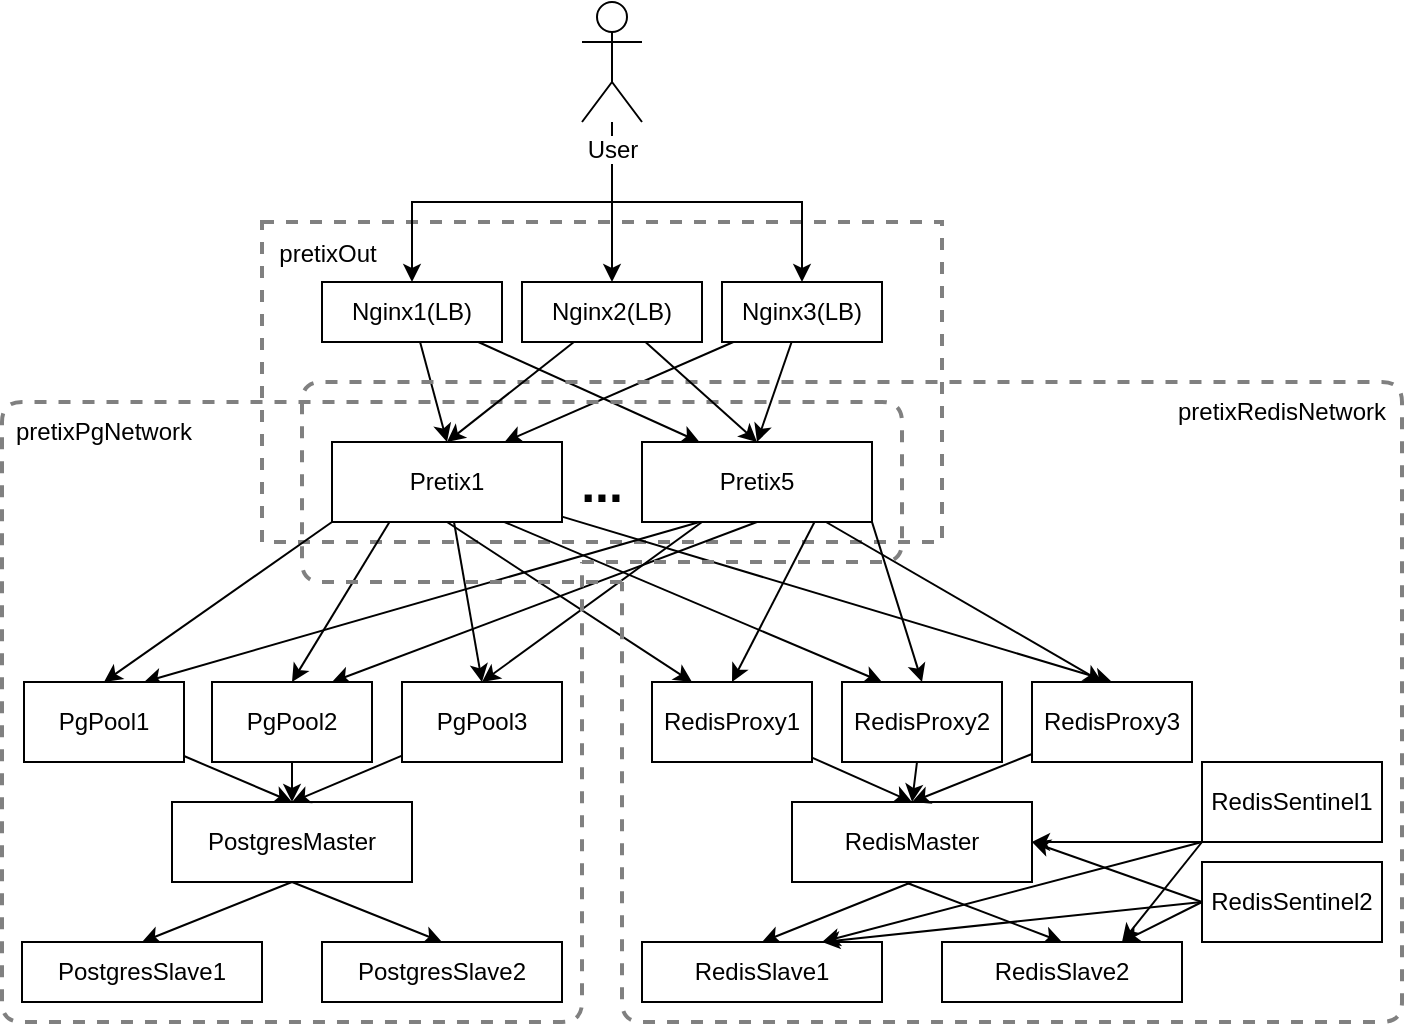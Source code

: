 <mxfile version="12.9.6" type="device"><diagram id="_pL5ZH3amS_r3KJ3MhfI" name="Page-1"><mxGraphModel dx="868" dy="525" grid="1" gridSize="10" guides="1" tooltips="1" connect="1" arrows="1" fold="1" page="1" pageScale="1" pageWidth="850" pageHeight="1100" math="0" shadow="0"><root><mxCell id="0"/><mxCell id="1" parent="0"/><mxCell id="_IPj5h4mNjx020j2D-yi-1" value="&lt;div align=&quot;left&quot;&gt;&amp;nbsp; pretixOut&lt;br&gt;&lt;/div&gt;&lt;div&gt;&lt;br&gt;&lt;/div&gt;&lt;div&gt;&lt;br&gt;&lt;/div&gt;&lt;div&gt;&lt;br&gt;&lt;/div&gt;&lt;div&gt;&lt;br&gt;&lt;/div&gt;&lt;div&gt;&lt;br&gt;&lt;/div&gt;&lt;div&gt;&lt;br&gt;&lt;/div&gt;&lt;div&gt;&lt;br&gt;&lt;/div&gt;&lt;div&gt;&lt;br&gt;&lt;/div&gt;&lt;div&gt;&lt;br&gt;&lt;/div&gt;" style="rounded=0;whiteSpace=wrap;html=1;fillColor=none;dashed=1;strokeWidth=2;align=left;strokeColor=#808080;" parent="1" vertex="1"><mxGeometry x="270" y="120" width="340" height="160" as="geometry"/></mxCell><mxCell id="6Fgx6a9LBfAoMPPi5xle-20" style="edgeStyle=orthogonalEdgeStyle;rounded=0;orthogonalLoop=1;jettySize=auto;html=1;entryX=0.5;entryY=0;entryDx=0;entryDy=0;" parent="1" source="6Fgx6a9LBfAoMPPi5xle-1" target="6Fgx6a9LBfAoMPPi5xle-2" edge="1"><mxGeometry relative="1" as="geometry"><Array as="points"><mxPoint x="445" y="110"/><mxPoint x="345" y="110"/></Array></mxGeometry></mxCell><mxCell id="6Fgx6a9LBfAoMPPi5xle-21" style="edgeStyle=orthogonalEdgeStyle;rounded=0;orthogonalLoop=1;jettySize=auto;html=1;entryX=0.5;entryY=0;entryDx=0;entryDy=0;" parent="1" source="6Fgx6a9LBfAoMPPi5xle-1" target="6Fgx6a9LBfAoMPPi5xle-3" edge="1"><mxGeometry relative="1" as="geometry"><Array as="points"><mxPoint x="445" y="110"/><mxPoint x="540" y="110"/></Array></mxGeometry></mxCell><mxCell id="ZVUcDfAkeybDq9TWBAL4-2" style="edgeStyle=orthogonalEdgeStyle;rounded=0;orthogonalLoop=1;jettySize=auto;html=1;entryX=0.5;entryY=0;entryDx=0;entryDy=0;" edge="1" parent="1" source="6Fgx6a9LBfAoMPPi5xle-1" target="ZVUcDfAkeybDq9TWBAL4-1"><mxGeometry relative="1" as="geometry"/></mxCell><mxCell id="6Fgx6a9LBfAoMPPi5xle-1" value="&lt;div&gt;User&lt;/div&gt;" style="shape=umlActor;verticalLabelPosition=bottom;labelBackgroundColor=#ffffff;verticalAlign=top;html=1;outlineConnect=0;" parent="1" vertex="1"><mxGeometry x="430" y="10" width="30" height="60" as="geometry"/></mxCell><mxCell id="6Fgx6a9LBfAoMPPi5xle-23" style="edgeStyle=none;rounded=0;orthogonalLoop=1;jettySize=auto;html=1;entryX=0.25;entryY=0;entryDx=0;entryDy=0;" parent="1" source="6Fgx6a9LBfAoMPPi5xle-2" target="6Fgx6a9LBfAoMPPi5xle-5" edge="1"><mxGeometry relative="1" as="geometry"/></mxCell><mxCell id="6Fgx6a9LBfAoMPPi5xle-25" style="edgeStyle=none;rounded=0;orthogonalLoop=1;jettySize=auto;html=1;entryX=0.5;entryY=0;entryDx=0;entryDy=0;" parent="1" source="6Fgx6a9LBfAoMPPi5xle-2" target="6Fgx6a9LBfAoMPPi5xle-4" edge="1"><mxGeometry relative="1" as="geometry"><mxPoint x="365" y="270" as="targetPoint"/></mxGeometry></mxCell><mxCell id="6Fgx6a9LBfAoMPPi5xle-2" value="Nginx1(LB)" style="rounded=0;whiteSpace=wrap;html=1;" parent="1" vertex="1"><mxGeometry x="300" y="150" width="90" height="30" as="geometry"/></mxCell><mxCell id="6Fgx6a9LBfAoMPPi5xle-24" style="edgeStyle=none;rounded=0;orthogonalLoop=1;jettySize=auto;html=1;entryX=0.75;entryY=0;entryDx=0;entryDy=0;" parent="1" source="6Fgx6a9LBfAoMPPi5xle-3" target="6Fgx6a9LBfAoMPPi5xle-4" edge="1"><mxGeometry relative="1" as="geometry"/></mxCell><mxCell id="6Fgx6a9LBfAoMPPi5xle-26" style="edgeStyle=none;rounded=0;orthogonalLoop=1;jettySize=auto;html=1;entryX=0.5;entryY=0;entryDx=0;entryDy=0;" parent="1" source="6Fgx6a9LBfAoMPPi5xle-3" target="6Fgx6a9LBfAoMPPi5xle-5" edge="1"><mxGeometry relative="1" as="geometry"/></mxCell><mxCell id="6Fgx6a9LBfAoMPPi5xle-3" value="Nginx3(LB)" style="rounded=0;whiteSpace=wrap;html=1;" parent="1" vertex="1"><mxGeometry x="500" y="150" width="80" height="30" as="geometry"/></mxCell><mxCell id="6Fgx6a9LBfAoMPPi5xle-27" style="edgeStyle=none;rounded=0;orthogonalLoop=1;jettySize=auto;html=1;entryX=0.5;entryY=0;entryDx=0;entryDy=0;exitX=0;exitY=1;exitDx=0;exitDy=0;" parent="1" source="6Fgx6a9LBfAoMPPi5xle-4" target="6Fgx6a9LBfAoMPPi5xle-6" edge="1"><mxGeometry relative="1" as="geometry"/></mxCell><mxCell id="6Fgx6a9LBfAoMPPi5xle-28" style="edgeStyle=none;rounded=0;orthogonalLoop=1;jettySize=auto;html=1;entryX=0.5;entryY=0;entryDx=0;entryDy=0;exitX=0.25;exitY=1;exitDx=0;exitDy=0;" parent="1" source="6Fgx6a9LBfAoMPPi5xle-4" target="6Fgx6a9LBfAoMPPi5xle-7" edge="1"><mxGeometry relative="1" as="geometry"/></mxCell><mxCell id="6Fgx6a9LBfAoMPPi5xle-31" style="edgeStyle=none;rounded=0;orthogonalLoop=1;jettySize=auto;html=1;entryX=0.25;entryY=0;entryDx=0;entryDy=0;exitX=0.5;exitY=1;exitDx=0;exitDy=0;" parent="1" source="6Fgx6a9LBfAoMPPi5xle-4" target="6Fgx6a9LBfAoMPPi5xle-8" edge="1"><mxGeometry relative="1" as="geometry"/></mxCell><mxCell id="6Fgx6a9LBfAoMPPi5xle-32" style="edgeStyle=none;rounded=0;orthogonalLoop=1;jettySize=auto;html=1;entryX=0.25;entryY=0;entryDx=0;entryDy=0;exitX=0.75;exitY=1;exitDx=0;exitDy=0;" parent="1" source="6Fgx6a9LBfAoMPPi5xle-4" target="6Fgx6a9LBfAoMPPi5xle-9" edge="1"><mxGeometry relative="1" as="geometry"/></mxCell><mxCell id="ZVUcDfAkeybDq9TWBAL4-9" style="edgeStyle=none;rounded=0;orthogonalLoop=1;jettySize=auto;html=1;entryX=0.5;entryY=0;entryDx=0;entryDy=0;" edge="1" parent="1" source="6Fgx6a9LBfAoMPPi5xle-4" target="ZVUcDfAkeybDq9TWBAL4-7"><mxGeometry relative="1" as="geometry"/></mxCell><mxCell id="ZVUcDfAkeybDq9TWBAL4-12" style="edgeStyle=none;rounded=0;orthogonalLoop=1;jettySize=auto;html=1;entryX=0.5;entryY=0;entryDx=0;entryDy=0;" edge="1" parent="1" source="6Fgx6a9LBfAoMPPi5xle-4" target="ZVUcDfAkeybDq9TWBAL4-6"><mxGeometry relative="1" as="geometry"/></mxCell><mxCell id="6Fgx6a9LBfAoMPPi5xle-4" value="Pretix1" style="rounded=0;whiteSpace=wrap;html=1;" parent="1" vertex="1"><mxGeometry x="305" y="230" width="115" height="40" as="geometry"/></mxCell><mxCell id="6Fgx6a9LBfAoMPPi5xle-29" style="edgeStyle=none;rounded=0;orthogonalLoop=1;jettySize=auto;html=1;entryX=0.75;entryY=0;entryDx=0;entryDy=0;exitX=0.25;exitY=1;exitDx=0;exitDy=0;" parent="1" source="6Fgx6a9LBfAoMPPi5xle-5" target="6Fgx6a9LBfAoMPPi5xle-6" edge="1"><mxGeometry relative="1" as="geometry"/></mxCell><mxCell id="6Fgx6a9LBfAoMPPi5xle-30" style="edgeStyle=none;rounded=0;orthogonalLoop=1;jettySize=auto;html=1;entryX=0.75;entryY=0;entryDx=0;entryDy=0;exitX=0.5;exitY=1;exitDx=0;exitDy=0;" parent="1" source="6Fgx6a9LBfAoMPPi5xle-5" target="6Fgx6a9LBfAoMPPi5xle-7" edge="1"><mxGeometry relative="1" as="geometry"/></mxCell><mxCell id="6Fgx6a9LBfAoMPPi5xle-33" style="edgeStyle=none;rounded=0;orthogonalLoop=1;jettySize=auto;html=1;entryX=0.5;entryY=0;entryDx=0;entryDy=0;exitX=0.75;exitY=1;exitDx=0;exitDy=0;" parent="1" source="6Fgx6a9LBfAoMPPi5xle-5" target="6Fgx6a9LBfAoMPPi5xle-8" edge="1"><mxGeometry relative="1" as="geometry"/></mxCell><mxCell id="6Fgx6a9LBfAoMPPi5xle-34" style="edgeStyle=none;rounded=0;orthogonalLoop=1;jettySize=auto;html=1;entryX=0.5;entryY=0;entryDx=0;entryDy=0;exitX=1;exitY=1;exitDx=0;exitDy=0;" parent="1" source="6Fgx6a9LBfAoMPPi5xle-5" target="6Fgx6a9LBfAoMPPi5xle-9" edge="1"><mxGeometry relative="1" as="geometry"/></mxCell><mxCell id="ZVUcDfAkeybDq9TWBAL4-10" style="edgeStyle=none;rounded=0;orthogonalLoop=1;jettySize=auto;html=1;" edge="1" parent="1" source="6Fgx6a9LBfAoMPPi5xle-5"><mxGeometry relative="1" as="geometry"><mxPoint x="380" y="350" as="targetPoint"/></mxGeometry></mxCell><mxCell id="ZVUcDfAkeybDq9TWBAL4-13" style="edgeStyle=none;rounded=0;orthogonalLoop=1;jettySize=auto;html=1;" edge="1" parent="1" source="6Fgx6a9LBfAoMPPi5xle-5"><mxGeometry relative="1" as="geometry"><mxPoint x="690" y="350" as="targetPoint"/></mxGeometry></mxCell><mxCell id="6Fgx6a9LBfAoMPPi5xle-5" value="Pretix5" style="rounded=0;whiteSpace=wrap;html=1;" parent="1" vertex="1"><mxGeometry x="460" y="230" width="115" height="40" as="geometry"/></mxCell><mxCell id="6Fgx6a9LBfAoMPPi5xle-39" style="edgeStyle=none;rounded=0;orthogonalLoop=1;jettySize=auto;html=1;entryX=0.5;entryY=0;entryDx=0;entryDy=0;" parent="1" source="6Fgx6a9LBfAoMPPi5xle-6" target="6Fgx6a9LBfAoMPPi5xle-10" edge="1"><mxGeometry relative="1" as="geometry"/></mxCell><mxCell id="6Fgx6a9LBfAoMPPi5xle-6" value="PgPool1" style="rounded=0;whiteSpace=wrap;html=1;" parent="1" vertex="1"><mxGeometry x="151" y="350" width="80" height="40" as="geometry"/></mxCell><mxCell id="6Fgx6a9LBfAoMPPi5xle-37" style="edgeStyle=none;rounded=0;orthogonalLoop=1;jettySize=auto;html=1;entryX=0.5;entryY=0;entryDx=0;entryDy=0;" parent="1" source="6Fgx6a9LBfAoMPPi5xle-7" target="6Fgx6a9LBfAoMPPi5xle-10" edge="1"><mxGeometry relative="1" as="geometry"/></mxCell><mxCell id="6Fgx6a9LBfAoMPPi5xle-7" value="PgPool2" style="rounded=0;whiteSpace=wrap;html=1;" parent="1" vertex="1"><mxGeometry x="245" y="350" width="80" height="40" as="geometry"/></mxCell><mxCell id="6Fgx6a9LBfAoMPPi5xle-35" style="edgeStyle=none;rounded=0;orthogonalLoop=1;jettySize=auto;html=1;entryX=0.5;entryY=0;entryDx=0;entryDy=0;" parent="1" source="6Fgx6a9LBfAoMPPi5xle-8" target="6Fgx6a9LBfAoMPPi5xle-11" edge="1"><mxGeometry relative="1" as="geometry"/></mxCell><mxCell id="6Fgx6a9LBfAoMPPi5xle-8" value="RedisProxy1" style="rounded=0;whiteSpace=wrap;html=1;" parent="1" vertex="1"><mxGeometry x="465" y="350" width="80" height="40" as="geometry"/></mxCell><mxCell id="6Fgx6a9LBfAoMPPi5xle-36" style="edgeStyle=none;rounded=0;orthogonalLoop=1;jettySize=auto;html=1;entryX=0.5;entryY=0;entryDx=0;entryDy=0;" parent="1" source="6Fgx6a9LBfAoMPPi5xle-9" target="6Fgx6a9LBfAoMPPi5xle-11" edge="1"><mxGeometry relative="1" as="geometry"><mxPoint x="640" y="460" as="targetPoint"/></mxGeometry></mxCell><mxCell id="6Fgx6a9LBfAoMPPi5xle-9" value="RedisProxy2" style="rounded=0;whiteSpace=wrap;html=1;" parent="1" vertex="1"><mxGeometry x="560" y="350" width="80" height="40" as="geometry"/></mxCell><mxCell id="6Fgx6a9LBfAoMPPi5xle-40" style="edgeStyle=none;rounded=0;orthogonalLoop=1;jettySize=auto;html=1;entryX=0.5;entryY=0;entryDx=0;entryDy=0;exitX=0.5;exitY=1;exitDx=0;exitDy=0;" parent="1" source="6Fgx6a9LBfAoMPPi5xle-10" target="6Fgx6a9LBfAoMPPi5xle-12" edge="1"><mxGeometry relative="1" as="geometry"/></mxCell><mxCell id="6Fgx6a9LBfAoMPPi5xle-41" style="edgeStyle=none;rounded=0;orthogonalLoop=1;jettySize=auto;html=1;entryX=0.5;entryY=0;entryDx=0;entryDy=0;exitX=0.5;exitY=1;exitDx=0;exitDy=0;" parent="1" source="6Fgx6a9LBfAoMPPi5xle-10" target="6Fgx6a9LBfAoMPPi5xle-13" edge="1"><mxGeometry relative="1" as="geometry"/></mxCell><mxCell id="6Fgx6a9LBfAoMPPi5xle-10" value="PostgresMaster" style="rounded=0;whiteSpace=wrap;html=1;" parent="1" vertex="1"><mxGeometry x="225" y="410" width="120" height="40" as="geometry"/></mxCell><mxCell id="6Fgx6a9LBfAoMPPi5xle-42" style="edgeStyle=none;rounded=0;orthogonalLoop=1;jettySize=auto;html=1;entryX=0.5;entryY=0;entryDx=0;entryDy=0;exitX=0.5;exitY=1;exitDx=0;exitDy=0;" parent="1" source="6Fgx6a9LBfAoMPPi5xle-11" target="6Fgx6a9LBfAoMPPi5xle-14" edge="1"><mxGeometry relative="1" as="geometry"/></mxCell><mxCell id="6Fgx6a9LBfAoMPPi5xle-44" style="edgeStyle=none;rounded=0;orthogonalLoop=1;jettySize=auto;html=1;entryX=0.5;entryY=0;entryDx=0;entryDy=0;exitX=0.477;exitY=1.01;exitDx=0;exitDy=0;exitPerimeter=0;" parent="1" source="6Fgx6a9LBfAoMPPi5xle-11" target="6Fgx6a9LBfAoMPPi5xle-15" edge="1"><mxGeometry relative="1" as="geometry"/></mxCell><mxCell id="6Fgx6a9LBfAoMPPi5xle-11" value="RedisMaster" style="rounded=0;whiteSpace=wrap;html=1;" parent="1" vertex="1"><mxGeometry x="535" y="410" width="120" height="40" as="geometry"/></mxCell><mxCell id="6Fgx6a9LBfAoMPPi5xle-12" value="PostgresSlave1" style="rounded=0;whiteSpace=wrap;html=1;" parent="1" vertex="1"><mxGeometry x="150" y="480" width="120" height="30" as="geometry"/></mxCell><mxCell id="6Fgx6a9LBfAoMPPi5xle-13" value="PostgresSlave2" style="rounded=0;whiteSpace=wrap;html=1;" parent="1" vertex="1"><mxGeometry x="300" y="480" width="120" height="30" as="geometry"/></mxCell><mxCell id="6Fgx6a9LBfAoMPPi5xle-14" value="RedisSlave1" style="rounded=0;whiteSpace=wrap;html=1;" parent="1" vertex="1"><mxGeometry x="460" y="480" width="120" height="30" as="geometry"/></mxCell><mxCell id="6Fgx6a9LBfAoMPPi5xle-15" value="RedisSlave2" style="rounded=0;whiteSpace=wrap;html=1;" parent="1" vertex="1"><mxGeometry x="610" y="480" width="120" height="30" as="geometry"/></mxCell><mxCell id="t7KQzL89qEQMVQV983rz-2" value="" style="endArrow=none;dashed=1;html=1;strokeWidth=2;strokeColor=#808080;" parent="1" edge="1"><mxGeometry width="50" height="50" relative="1" as="geometry"><mxPoint x="430" y="290" as="sourcePoint"/><mxPoint x="430" y="290" as="targetPoint"/><Array as="points"><mxPoint x="590" y="290"/><mxPoint x="590" y="210"/><mxPoint x="140" y="210"/><mxPoint x="140" y="520"/><mxPoint x="430" y="520"/></Array></mxGeometry></mxCell><mxCell id="t7KQzL89qEQMVQV983rz-3" value="pretixPgNetwork" style="text;html=1;strokeColor=none;fillColor=none;align=center;verticalAlign=middle;whiteSpace=wrap;rounded=0;" parent="1" vertex="1"><mxGeometry x="171" y="215" width="40" height="20" as="geometry"/></mxCell><mxCell id="t7KQzL89qEQMVQV983rz-4" value="pretixRedisNetwork" style="text;html=1;strokeColor=none;fillColor=none;align=center;verticalAlign=middle;whiteSpace=wrap;rounded=0;" parent="1" vertex="1"><mxGeometry x="760" y="205" width="40" height="20" as="geometry"/></mxCell><mxCell id="t7KQzL89qEQMVQV983rz-6" value="" style="endArrow=none;dashed=1;html=1;strokeColor=#808080;strokeWidth=2;" parent="1" edge="1"><mxGeometry width="50" height="50" relative="1" as="geometry"><mxPoint x="450" y="300" as="sourcePoint"/><mxPoint x="450" y="300" as="targetPoint"/><Array as="points"><mxPoint x="290" y="300"/><mxPoint x="290" y="200"/><mxPoint x="840" y="200"/><mxPoint x="840" y="520"/><mxPoint x="450" y="520"/></Array></mxGeometry></mxCell><mxCell id="AMPmiXA6K4Khgxr3wNLb-2" value="RedisSentinel1" style="rounded=0;whiteSpace=wrap;html=1;" parent="1" vertex="1"><mxGeometry x="740" y="390" width="90" height="40" as="geometry"/></mxCell><mxCell id="AMPmiXA6K4Khgxr3wNLb-3" value="RedisSentinel2" style="rounded=0;whiteSpace=wrap;html=1;" parent="1" vertex="1"><mxGeometry x="740" y="440" width="90" height="40" as="geometry"/></mxCell><mxCell id="AMPmiXA6K4Khgxr3wNLb-4" value="" style="endArrow=classic;html=1;exitX=0;exitY=0.5;exitDx=0;exitDy=0;entryX=0.75;entryY=0;entryDx=0;entryDy=0;" parent="1" source="AMPmiXA6K4Khgxr3wNLb-3" target="6Fgx6a9LBfAoMPPi5xle-15" edge="1"><mxGeometry width="50" height="50" relative="1" as="geometry"><mxPoint x="560" y="590" as="sourcePoint"/><mxPoint x="610" y="540" as="targetPoint"/></mxGeometry></mxCell><mxCell id="AMPmiXA6K4Khgxr3wNLb-5" value="" style="endArrow=classic;html=1;exitX=0;exitY=0.5;exitDx=0;exitDy=0;entryX=0.75;entryY=0;entryDx=0;entryDy=0;" parent="1" source="AMPmiXA6K4Khgxr3wNLb-3" target="6Fgx6a9LBfAoMPPi5xle-14" edge="1"><mxGeometry width="50" height="50" relative="1" as="geometry"><mxPoint x="750" y="470" as="sourcePoint"/><mxPoint x="710" y="490" as="targetPoint"/></mxGeometry></mxCell><mxCell id="AMPmiXA6K4Khgxr3wNLb-6" value="" style="endArrow=classic;html=1;exitX=0;exitY=1;exitDx=0;exitDy=0;entryX=0.75;entryY=0;entryDx=0;entryDy=0;" parent="1" source="AMPmiXA6K4Khgxr3wNLb-2" target="6Fgx6a9LBfAoMPPi5xle-15" edge="1"><mxGeometry width="50" height="50" relative="1" as="geometry"><mxPoint x="750" y="470" as="sourcePoint"/><mxPoint x="710" y="490" as="targetPoint"/></mxGeometry></mxCell><mxCell id="AMPmiXA6K4Khgxr3wNLb-7" value="" style="endArrow=classic;html=1;entryX=0.75;entryY=0;entryDx=0;entryDy=0;exitX=0;exitY=1;exitDx=0;exitDy=0;" parent="1" source="AMPmiXA6K4Khgxr3wNLb-2" target="6Fgx6a9LBfAoMPPi5xle-14" edge="1"><mxGeometry width="50" height="50" relative="1" as="geometry"><mxPoint x="740" y="430" as="sourcePoint"/><mxPoint x="710" y="490" as="targetPoint"/><Array as="points"/></mxGeometry></mxCell><mxCell id="AMPmiXA6K4Khgxr3wNLb-8" value="" style="endArrow=classic;html=1;entryX=1;entryY=0.5;entryDx=0;entryDy=0;exitX=0;exitY=1;exitDx=0;exitDy=0;" parent="1" source="AMPmiXA6K4Khgxr3wNLb-2" target="6Fgx6a9LBfAoMPPi5xle-11" edge="1"><mxGeometry width="50" height="50" relative="1" as="geometry"><mxPoint x="680" y="430" as="sourcePoint"/><mxPoint x="730" y="380" as="targetPoint"/></mxGeometry></mxCell><mxCell id="AMPmiXA6K4Khgxr3wNLb-9" value="" style="endArrow=classic;html=1;entryX=1;entryY=0.5;entryDx=0;entryDy=0;exitX=0;exitY=0.5;exitDx=0;exitDy=0;" parent="1" source="AMPmiXA6K4Khgxr3wNLb-3" target="6Fgx6a9LBfAoMPPi5xle-11" edge="1"><mxGeometry width="50" height="50" relative="1" as="geometry"><mxPoint x="750" y="440" as="sourcePoint"/><mxPoint x="665" y="440" as="targetPoint"/></mxGeometry></mxCell><mxCell id="ZVUcDfAkeybDq9TWBAL4-3" style="rounded=0;orthogonalLoop=1;jettySize=auto;html=1;entryX=0.5;entryY=0;entryDx=0;entryDy=0;" edge="1" parent="1" source="ZVUcDfAkeybDq9TWBAL4-1" target="6Fgx6a9LBfAoMPPi5xle-4"><mxGeometry relative="1" as="geometry"/></mxCell><mxCell id="ZVUcDfAkeybDq9TWBAL4-4" style="edgeStyle=none;rounded=0;orthogonalLoop=1;jettySize=auto;html=1;entryX=0.5;entryY=0;entryDx=0;entryDy=0;" edge="1" parent="1" source="ZVUcDfAkeybDq9TWBAL4-1" target="6Fgx6a9LBfAoMPPi5xle-5"><mxGeometry relative="1" as="geometry"/></mxCell><mxCell id="ZVUcDfAkeybDq9TWBAL4-1" value="Nginx2(LB)" style="rounded=0;whiteSpace=wrap;html=1;" vertex="1" parent="1"><mxGeometry x="400" y="150" width="90" height="30" as="geometry"/></mxCell><mxCell id="ZVUcDfAkeybDq9TWBAL4-5" value="&lt;b&gt;&lt;font style=&quot;font-size: 25px&quot;&gt;...&lt;/font&gt;&lt;/b&gt;" style="text;html=1;strokeColor=none;fillColor=none;align=center;verticalAlign=middle;whiteSpace=wrap;rounded=0;" vertex="1" parent="1"><mxGeometry x="420" y="240" width="40" height="20" as="geometry"/></mxCell><mxCell id="ZVUcDfAkeybDq9TWBAL4-14" style="edgeStyle=none;rounded=0;orthogonalLoop=1;jettySize=auto;html=1;entryX=0.5;entryY=0;entryDx=0;entryDy=0;" edge="1" parent="1" source="ZVUcDfAkeybDq9TWBAL4-6" target="6Fgx6a9LBfAoMPPi5xle-11"><mxGeometry relative="1" as="geometry"/></mxCell><mxCell id="ZVUcDfAkeybDq9TWBAL4-6" value="RedisProxy3" style="rounded=0;whiteSpace=wrap;html=1;" vertex="1" parent="1"><mxGeometry x="655" y="350" width="80" height="40" as="geometry"/></mxCell><mxCell id="ZVUcDfAkeybDq9TWBAL4-8" style="edgeStyle=none;rounded=0;orthogonalLoop=1;jettySize=auto;html=1;entryX=0.5;entryY=0;entryDx=0;entryDy=0;" edge="1" parent="1" source="ZVUcDfAkeybDq9TWBAL4-7" target="6Fgx6a9LBfAoMPPi5xle-10"><mxGeometry relative="1" as="geometry"/></mxCell><mxCell id="ZVUcDfAkeybDq9TWBAL4-7" value="PgPool3" style="rounded=0;whiteSpace=wrap;html=1;" vertex="1" parent="1"><mxGeometry x="340" y="350" width="80" height="40" as="geometry"/></mxCell></root></mxGraphModel></diagram></mxfile>